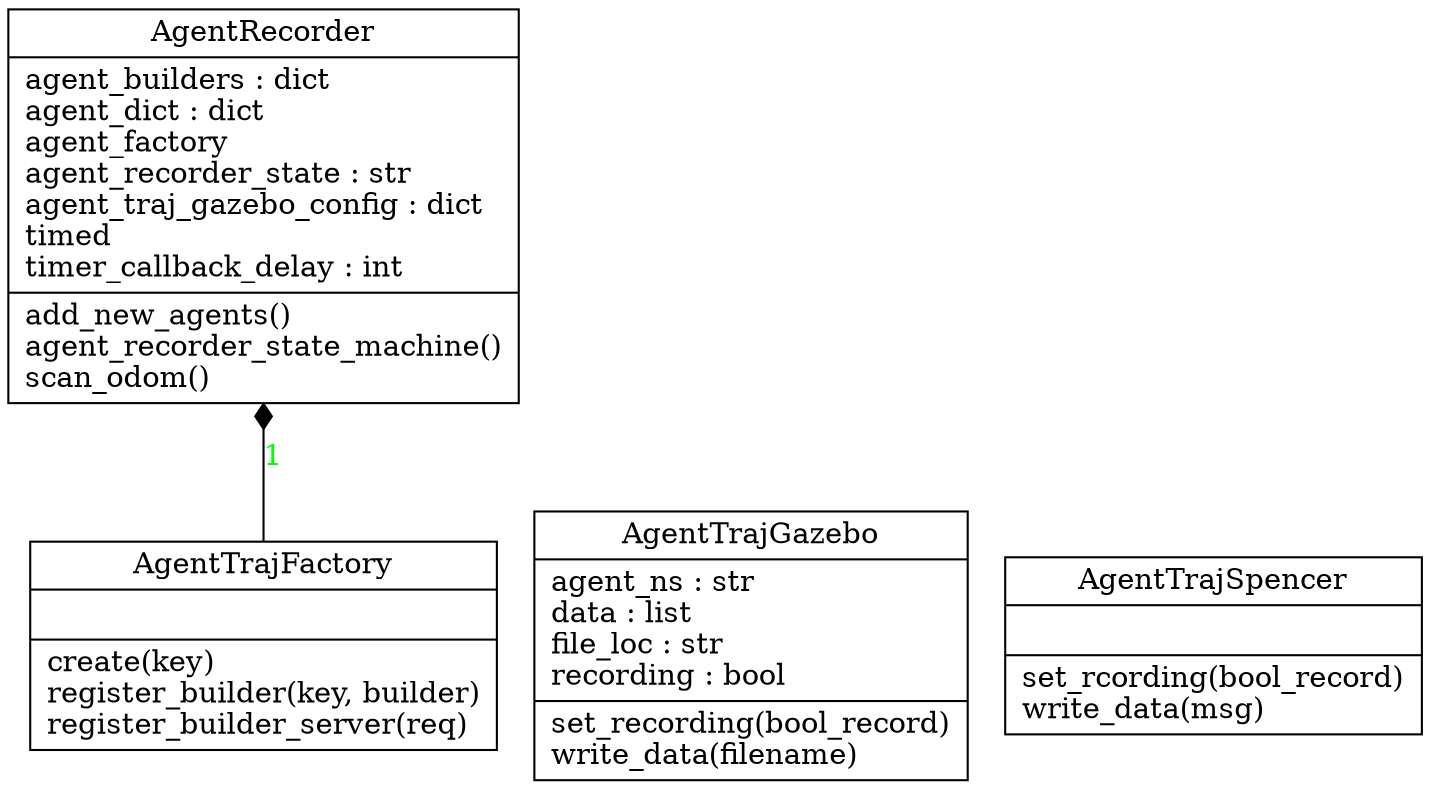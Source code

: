 digraph "classes" {
charset="utf-8"
rankdir=BT
"0" [label="{AgentRecorder|agent_builders : dict\lagent_dict : dict\lagent_factory\lagent_recorder_state : str\lagent_traj_gazebo_config : dict\ltimed\ltimer_callback_delay : int\l|add_new_agents()\lagent_recorder_state_machine()\lscan_odom()\l}", shape="record"];
"1" [label="{AgentTrajFactory|\l|create(key)\lregister_builder(key, builder)\lregister_builder_server(req)\l}", shape="record"];
"2" [label="{AgentTrajGazebo|agent_ns : str\ldata : list\lfile_loc : str\lrecording : bool\l|set_recording(bool_record)\lwrite_data(filename)\l}", shape="record"];
"3" [label="{AgentTrajSpencer|\l|set_rcording(bool_record)\lwrite_data(msg)\l}", shape="record"];
"1" -> "0" [arrowhead="diamond", arrowtail="none", fontcolor="green", label="1", style="solid"];
}
